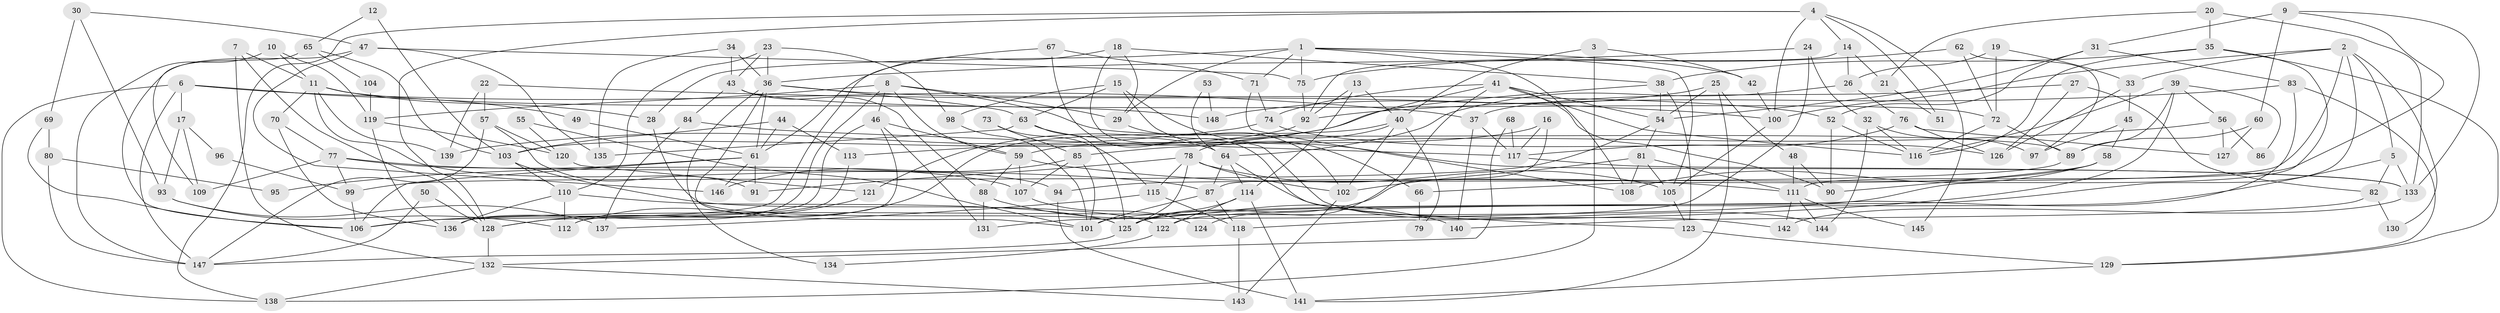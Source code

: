 // Generated by graph-tools (version 1.1) at 2025/02/03/09/25 03:02:07]
// undirected, 148 vertices, 296 edges
graph export_dot {
graph [start="1"]
  node [color=gray90,style=filled];
  1;
  2;
  3;
  4;
  5;
  6;
  7;
  8;
  9;
  10;
  11;
  12;
  13;
  14;
  15;
  16;
  17;
  18;
  19;
  20;
  21;
  22;
  23;
  24;
  25;
  26;
  27;
  28;
  29;
  30;
  31;
  32;
  33;
  34;
  35;
  36;
  37;
  38;
  39;
  40;
  41;
  42;
  43;
  44;
  45;
  46;
  47;
  48;
  49;
  50;
  51;
  52;
  53;
  54;
  55;
  56;
  57;
  58;
  59;
  60;
  61;
  62;
  63;
  64;
  65;
  66;
  67;
  68;
  69;
  70;
  71;
  72;
  73;
  74;
  75;
  76;
  77;
  78;
  79;
  80;
  81;
  82;
  83;
  84;
  85;
  86;
  87;
  88;
  89;
  90;
  91;
  92;
  93;
  94;
  95;
  96;
  97;
  98;
  99;
  100;
  101;
  102;
  103;
  104;
  105;
  106;
  107;
  108;
  109;
  110;
  111;
  112;
  113;
  114;
  115;
  116;
  117;
  118;
  119;
  120;
  121;
  122;
  123;
  124;
  125;
  126;
  127;
  128;
  129;
  130;
  131;
  132;
  133;
  134;
  135;
  136;
  137;
  138;
  139;
  140;
  141;
  142;
  143;
  144;
  145;
  146;
  147;
  148;
  1 -- 105;
  1 -- 108;
  1 -- 28;
  1 -- 29;
  1 -- 42;
  1 -- 71;
  1 -- 75;
  2 -- 101;
  2 -- 33;
  2 -- 5;
  2 -- 87;
  2 -- 100;
  2 -- 130;
  3 -- 40;
  3 -- 42;
  3 -- 138;
  4 -- 128;
  4 -- 138;
  4 -- 14;
  4 -- 51;
  4 -- 100;
  4 -- 145;
  5 -- 125;
  5 -- 82;
  5 -- 133;
  6 -- 37;
  6 -- 147;
  6 -- 17;
  6 -- 49;
  6 -- 138;
  7 -- 132;
  7 -- 11;
  7 -- 128;
  8 -- 59;
  8 -- 29;
  8 -- 46;
  8 -- 89;
  8 -- 119;
  8 -- 136;
  9 -- 31;
  9 -- 60;
  9 -- 111;
  9 -- 133;
  10 -- 147;
  10 -- 11;
  10 -- 119;
  11 -- 70;
  11 -- 28;
  11 -- 94;
  11 -- 139;
  11 -- 148;
  12 -- 103;
  12 -- 65;
  13 -- 114;
  13 -- 40;
  13 -- 92;
  14 -- 92;
  14 -- 21;
  14 -- 26;
  15 -- 133;
  15 -- 63;
  15 -- 66;
  15 -- 98;
  16 -- 59;
  16 -- 125;
  16 -- 117;
  17 -- 93;
  17 -- 96;
  17 -- 109;
  18 -- 38;
  18 -- 29;
  18 -- 61;
  18 -- 144;
  19 -- 72;
  19 -- 26;
  19 -- 33;
  20 -- 35;
  20 -- 133;
  20 -- 21;
  21 -- 51;
  22 -- 139;
  22 -- 100;
  22 -- 57;
  23 -- 98;
  23 -- 36;
  23 -- 43;
  23 -- 110;
  24 -- 32;
  24 -- 36;
  24 -- 131;
  25 -- 48;
  25 -- 54;
  25 -- 141;
  25 -- 148;
  26 -- 64;
  26 -- 76;
  27 -- 82;
  27 -- 126;
  27 -- 37;
  28 -- 125;
  29 -- 102;
  30 -- 47;
  30 -- 93;
  30 -- 69;
  31 -- 54;
  31 -- 83;
  31 -- 52;
  32 -- 116;
  32 -- 144;
  32 -- 97;
  33 -- 45;
  33 -- 126;
  34 -- 43;
  34 -- 36;
  34 -- 135;
  35 -- 106;
  35 -- 129;
  35 -- 38;
  35 -- 116;
  36 -- 61;
  36 -- 63;
  36 -- 52;
  36 -- 101;
  36 -- 134;
  37 -- 117;
  37 -- 140;
  38 -- 54;
  38 -- 113;
  38 -- 123;
  39 -- 89;
  39 -- 116;
  39 -- 56;
  39 -- 86;
  39 -- 118;
  40 -- 102;
  40 -- 112;
  40 -- 78;
  40 -- 79;
  41 -- 116;
  41 -- 74;
  41 -- 54;
  41 -- 90;
  41 -- 121;
  41 -- 124;
  42 -- 100;
  43 -- 88;
  43 -- 72;
  43 -- 84;
  44 -- 113;
  44 -- 103;
  44 -- 61;
  45 -- 97;
  45 -- 58;
  46 -- 136;
  46 -- 59;
  46 -- 112;
  46 -- 131;
  47 -- 106;
  47 -- 75;
  47 -- 135;
  47 -- 146;
  48 -- 111;
  48 -- 90;
  49 -- 61;
  50 -- 147;
  50 -- 128;
  52 -- 90;
  52 -- 116;
  53 -- 148;
  53 -- 64;
  54 -- 81;
  54 -- 99;
  55 -- 120;
  55 -- 101;
  56 -- 85;
  56 -- 86;
  56 -- 127;
  57 -- 91;
  57 -- 120;
  57 -- 147;
  58 -- 90;
  58 -- 108;
  58 -- 66;
  59 -- 111;
  59 -- 88;
  59 -- 107;
  60 -- 127;
  60 -- 89;
  61 -- 91;
  61 -- 95;
  61 -- 106;
  61 -- 146;
  62 -- 72;
  62 -- 75;
  62 -- 97;
  63 -- 135;
  63 -- 64;
  63 -- 125;
  64 -- 114;
  64 -- 87;
  64 -- 142;
  65 -- 109;
  65 -- 103;
  65 -- 104;
  66 -- 79;
  67 -- 106;
  67 -- 123;
  67 -- 71;
  68 -- 132;
  68 -- 117;
  69 -- 106;
  69 -- 80;
  70 -- 77;
  70 -- 136;
  71 -- 74;
  71 -- 108;
  72 -- 116;
  72 -- 89;
  73 -- 85;
  73 -- 115;
  74 -- 126;
  74 -- 139;
  75 -- 92;
  76 -- 117;
  76 -- 126;
  76 -- 127;
  77 -- 107;
  77 -- 87;
  77 -- 99;
  77 -- 109;
  78 -- 125;
  78 -- 91;
  78 -- 102;
  78 -- 105;
  78 -- 115;
  80 -- 147;
  80 -- 95;
  81 -- 105;
  81 -- 111;
  81 -- 102;
  81 -- 108;
  82 -- 140;
  82 -- 130;
  83 -- 92;
  83 -- 129;
  83 -- 122;
  84 -- 117;
  84 -- 137;
  85 -- 101;
  85 -- 146;
  85 -- 107;
  87 -- 118;
  87 -- 101;
  88 -- 131;
  88 -- 140;
  89 -- 94;
  92 -- 103;
  93 -- 137;
  93 -- 112;
  94 -- 141;
  96 -- 99;
  98 -- 101;
  99 -- 106;
  100 -- 105;
  102 -- 143;
  103 -- 110;
  103 -- 122;
  104 -- 119;
  105 -- 123;
  107 -- 124;
  110 -- 136;
  110 -- 112;
  110 -- 125;
  111 -- 142;
  111 -- 144;
  111 -- 145;
  113 -- 128;
  114 -- 125;
  114 -- 141;
  114 -- 122;
  115 -- 118;
  115 -- 137;
  117 -- 133;
  118 -- 143;
  119 -- 120;
  119 -- 136;
  120 -- 121;
  121 -- 128;
  122 -- 134;
  123 -- 129;
  125 -- 147;
  128 -- 132;
  129 -- 141;
  132 -- 138;
  132 -- 143;
  133 -- 142;
}
